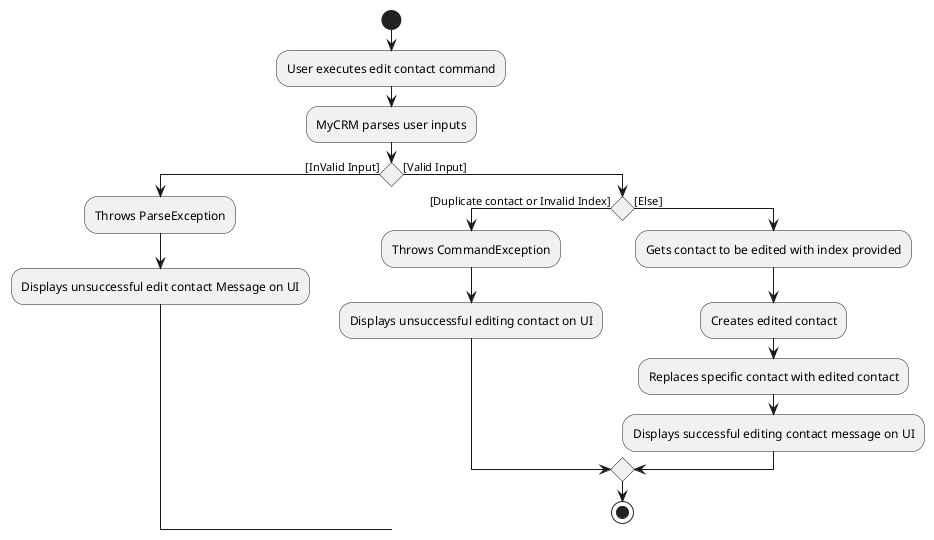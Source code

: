 @startuml
start
:User executes edit contact command;
:MyCRM parses user inputs;
if () then ([InValid Input])
    :Throws ParseException;
    :Displays unsuccessful edit contact Message on UI;
else ([Valid Input])
if () then ([Duplicate contact or Invalid Index])
    :Throws CommandException;
    :Displays unsuccessful editing contact on UI;
else ([Else])
:Gets contact to be edited with index provided;
:Creates edited contact;
:Replaces specific contact with edited contact;
:Displays successful editing contact message on UI;
endif
stop
@enduml
